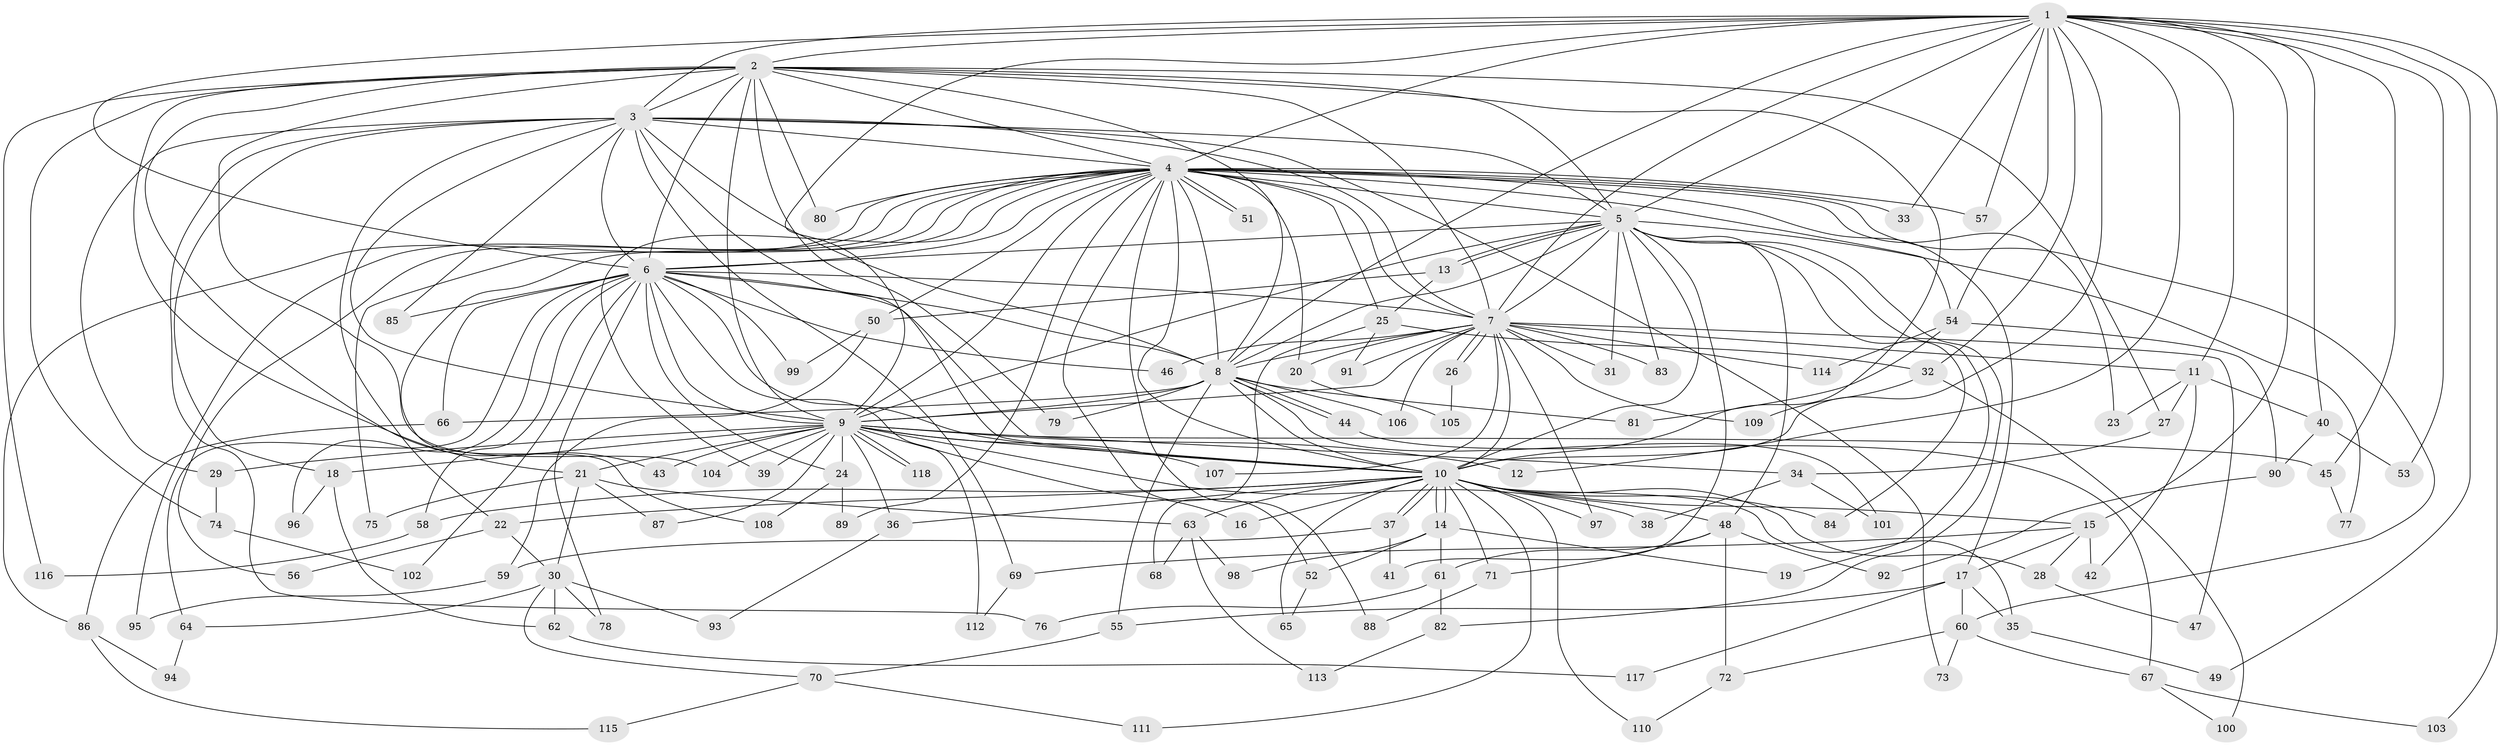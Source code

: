 // Generated by graph-tools (version 1.1) at 2025/46/03/09/25 04:46:42]
// undirected, 118 vertices, 261 edges
graph export_dot {
graph [start="1"]
  node [color=gray90,style=filled];
  1;
  2;
  3;
  4;
  5;
  6;
  7;
  8;
  9;
  10;
  11;
  12;
  13;
  14;
  15;
  16;
  17;
  18;
  19;
  20;
  21;
  22;
  23;
  24;
  25;
  26;
  27;
  28;
  29;
  30;
  31;
  32;
  33;
  34;
  35;
  36;
  37;
  38;
  39;
  40;
  41;
  42;
  43;
  44;
  45;
  46;
  47;
  48;
  49;
  50;
  51;
  52;
  53;
  54;
  55;
  56;
  57;
  58;
  59;
  60;
  61;
  62;
  63;
  64;
  65;
  66;
  67;
  68;
  69;
  70;
  71;
  72;
  73;
  74;
  75;
  76;
  77;
  78;
  79;
  80;
  81;
  82;
  83;
  84;
  85;
  86;
  87;
  88;
  89;
  90;
  91;
  92;
  93;
  94;
  95;
  96;
  97;
  98;
  99;
  100;
  101;
  102;
  103;
  104;
  105;
  106;
  107;
  108;
  109;
  110;
  111;
  112;
  113;
  114;
  115;
  116;
  117;
  118;
  1 -- 2;
  1 -- 3;
  1 -- 4;
  1 -- 5;
  1 -- 6;
  1 -- 7;
  1 -- 8;
  1 -- 9;
  1 -- 10;
  1 -- 11;
  1 -- 12;
  1 -- 15;
  1 -- 32;
  1 -- 33;
  1 -- 40;
  1 -- 45;
  1 -- 49;
  1 -- 53;
  1 -- 54;
  1 -- 57;
  1 -- 103;
  2 -- 3;
  2 -- 4;
  2 -- 5;
  2 -- 6;
  2 -- 7;
  2 -- 8;
  2 -- 9;
  2 -- 10;
  2 -- 21;
  2 -- 27;
  2 -- 43;
  2 -- 74;
  2 -- 79;
  2 -- 80;
  2 -- 104;
  2 -- 116;
  3 -- 4;
  3 -- 5;
  3 -- 6;
  3 -- 7;
  3 -- 8;
  3 -- 9;
  3 -- 10;
  3 -- 18;
  3 -- 22;
  3 -- 29;
  3 -- 69;
  3 -- 73;
  3 -- 76;
  3 -- 85;
  4 -- 5;
  4 -- 6;
  4 -- 7;
  4 -- 8;
  4 -- 9;
  4 -- 10;
  4 -- 17;
  4 -- 20;
  4 -- 23;
  4 -- 25;
  4 -- 33;
  4 -- 39;
  4 -- 50;
  4 -- 51;
  4 -- 51;
  4 -- 52;
  4 -- 54;
  4 -- 56;
  4 -- 57;
  4 -- 60;
  4 -- 75;
  4 -- 80;
  4 -- 86;
  4 -- 88;
  4 -- 89;
  4 -- 95;
  4 -- 108;
  5 -- 6;
  5 -- 7;
  5 -- 8;
  5 -- 9;
  5 -- 10;
  5 -- 13;
  5 -- 13;
  5 -- 19;
  5 -- 31;
  5 -- 41;
  5 -- 48;
  5 -- 77;
  5 -- 82;
  5 -- 83;
  5 -- 84;
  6 -- 7;
  6 -- 8;
  6 -- 9;
  6 -- 10;
  6 -- 24;
  6 -- 34;
  6 -- 46;
  6 -- 58;
  6 -- 64;
  6 -- 66;
  6 -- 78;
  6 -- 85;
  6 -- 96;
  6 -- 99;
  6 -- 102;
  6 -- 112;
  7 -- 8;
  7 -- 9;
  7 -- 10;
  7 -- 11;
  7 -- 20;
  7 -- 26;
  7 -- 26;
  7 -- 31;
  7 -- 46;
  7 -- 47;
  7 -- 83;
  7 -- 91;
  7 -- 97;
  7 -- 106;
  7 -- 107;
  7 -- 109;
  7 -- 114;
  8 -- 9;
  8 -- 10;
  8 -- 44;
  8 -- 44;
  8 -- 55;
  8 -- 66;
  8 -- 79;
  8 -- 81;
  8 -- 101;
  8 -- 106;
  9 -- 10;
  9 -- 12;
  9 -- 16;
  9 -- 18;
  9 -- 21;
  9 -- 24;
  9 -- 29;
  9 -- 36;
  9 -- 38;
  9 -- 39;
  9 -- 43;
  9 -- 45;
  9 -- 87;
  9 -- 104;
  9 -- 107;
  9 -- 118;
  9 -- 118;
  10 -- 14;
  10 -- 14;
  10 -- 15;
  10 -- 16;
  10 -- 22;
  10 -- 28;
  10 -- 35;
  10 -- 36;
  10 -- 37;
  10 -- 37;
  10 -- 48;
  10 -- 58;
  10 -- 63;
  10 -- 65;
  10 -- 71;
  10 -- 84;
  10 -- 97;
  10 -- 110;
  10 -- 111;
  11 -- 23;
  11 -- 27;
  11 -- 40;
  11 -- 42;
  13 -- 25;
  13 -- 50;
  14 -- 19;
  14 -- 52;
  14 -- 61;
  14 -- 98;
  15 -- 17;
  15 -- 28;
  15 -- 42;
  15 -- 69;
  17 -- 35;
  17 -- 55;
  17 -- 60;
  17 -- 117;
  18 -- 62;
  18 -- 96;
  20 -- 105;
  21 -- 30;
  21 -- 63;
  21 -- 75;
  21 -- 87;
  22 -- 30;
  22 -- 56;
  24 -- 89;
  24 -- 108;
  25 -- 32;
  25 -- 68;
  25 -- 91;
  26 -- 105;
  27 -- 34;
  28 -- 47;
  29 -- 74;
  30 -- 62;
  30 -- 64;
  30 -- 70;
  30 -- 78;
  30 -- 93;
  32 -- 100;
  32 -- 109;
  34 -- 38;
  34 -- 101;
  35 -- 49;
  36 -- 93;
  37 -- 41;
  37 -- 59;
  40 -- 53;
  40 -- 90;
  44 -- 67;
  45 -- 77;
  48 -- 61;
  48 -- 71;
  48 -- 72;
  48 -- 92;
  50 -- 59;
  50 -- 99;
  52 -- 65;
  54 -- 81;
  54 -- 90;
  54 -- 114;
  55 -- 70;
  58 -- 116;
  59 -- 95;
  60 -- 67;
  60 -- 72;
  60 -- 73;
  61 -- 76;
  61 -- 82;
  62 -- 117;
  63 -- 68;
  63 -- 98;
  63 -- 113;
  64 -- 94;
  66 -- 86;
  67 -- 100;
  67 -- 103;
  69 -- 112;
  70 -- 111;
  70 -- 115;
  71 -- 88;
  72 -- 110;
  74 -- 102;
  82 -- 113;
  86 -- 94;
  86 -- 115;
  90 -- 92;
}
